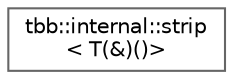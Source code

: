 digraph "类继承关系图"
{
 // LATEX_PDF_SIZE
  bgcolor="transparent";
  edge [fontname=Helvetica,fontsize=10,labelfontname=Helvetica,labelfontsize=10];
  node [fontname=Helvetica,fontsize=10,shape=box,height=0.2,width=0.4];
  rankdir="LR";
  Node0 [id="Node000000",label="tbb::internal::strip\l\< T(&)()\>",height=0.2,width=0.4,color="grey40", fillcolor="white", style="filled",URL="$structtbb_1_1internal_1_1strip_3_01_t_07_6_08_07_08_4.html",tooltip="Specialization for function pointers"];
}
